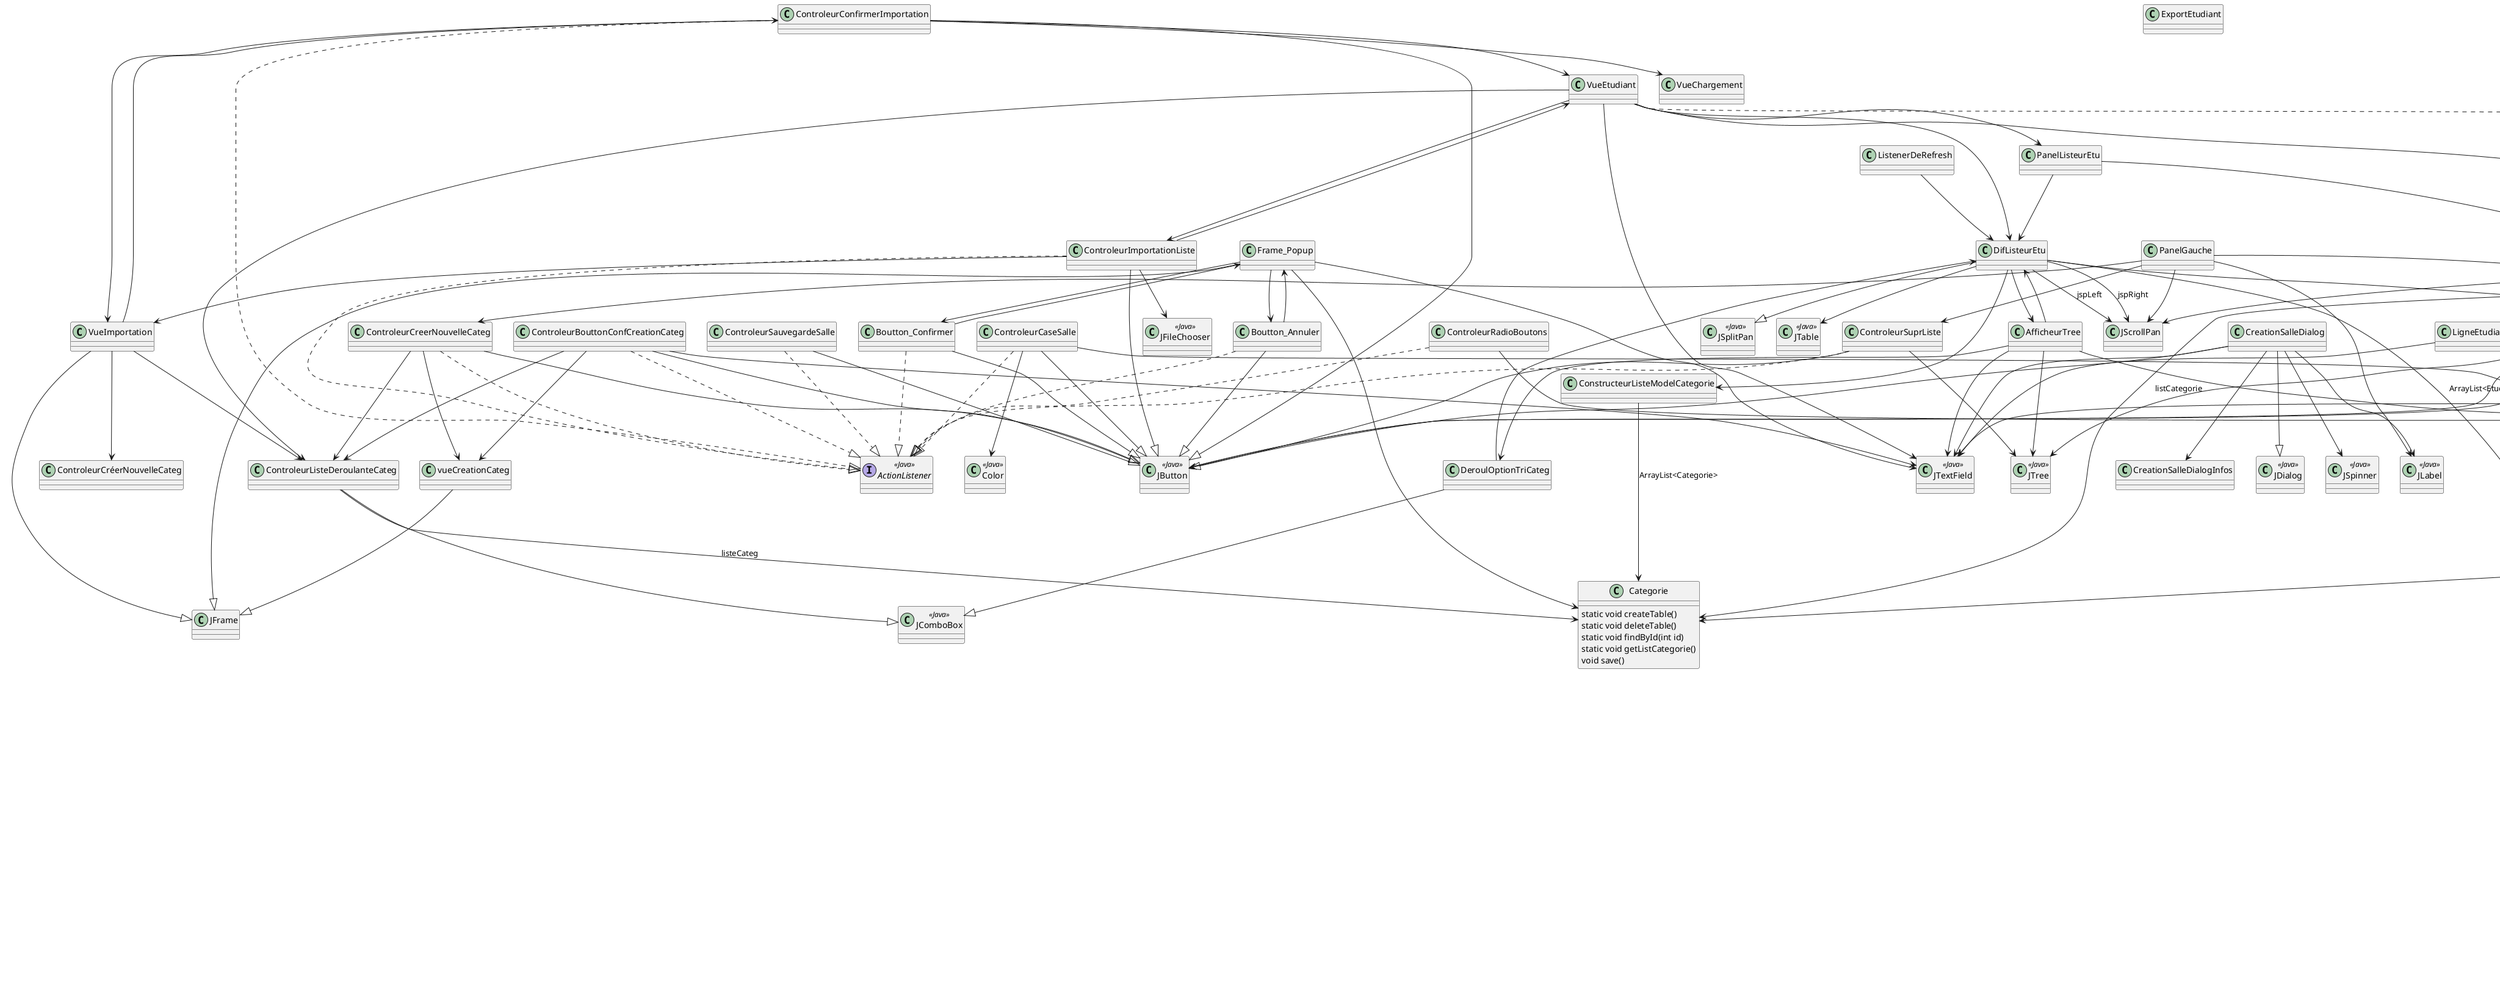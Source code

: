 @startuml

class ListeurCategorie
class ListeurSalle
class PanelListeurCategorie
class ControleurExamen

class JPanel <<Java>>
class JScrollPane <<Java>>
interface MouseListener <<Java>>

Class Categorie{
    static void createTable()
    static void deleteTable()
    static void findById(int id)
    static void getListCategorie()
    void save()
}

ListeurCategorie --|> JPanel
ListeurCategorie --> ControleurExamen
ListeurCategorie --> JScrollPane
ListeurCategorie --> PanelListeurCategorie
ListeurCategorie --> Categorie :listCategorie
ListeurCategorie --> PanelListeurCategorie : liste_PanelListeur

ListeurSalle --|> JPanel
ListeurSalle --> ControleurExamen
ListeurSalle --> JScrollPane

PanelListeurCategorie --|> JPanel
PanelListeurCategorie --> ListeurCategorie
PanelListeurCategorie --> JPanel : list_jp_groupe
PanelListeurCategorie --> MouseListener
PanelListeurCategorie --> Categorie


class ControleurCaseSalle
class ControleurRadioBoutons
class ControleurSauvegardeSalle
class ControleurBoutonsPartieSalle
class Salle

class JButton <<Java>>
class Color <<Java>>
interface ActionListener <<Java>>

ControleurCaseSalle --|> JButton
ControleurCaseSalle ..|> ActionListener
ControleurCaseSalle --> Color
ControleurCaseSalle --> Salle : modele

ControleurRadioBoutons --|> JPanel
ControleurRadioBoutons ..|> ActionListener

ControleurSauvegardeSalle --|> JButton
ControleurSauvegardeSalle ..|> ActionListener

ControleurBoutonsPartieSalle --|> JPanel
ControleurBoutonsPartieSalle --> JButton
ControleurBoutonsPartieSalle --> Salle : modele

class ControleurBouttonConfCreationCateg
class ControleurConfirmerImportation
class ControleurCreerNouvelleCateg
class ControleurImportationListe
class ControleurListeDeroulanteCateg
class DeroulOptionTriCateg
class vueCreationCateg
class VueImportation
class VueEtudiant
class VueChargement
class DifListeurEtu

class JTextField <<Java>>
class JFileChooser <<Java>>
class JComboBox <<Java>>

ControleurBouttonConfCreationCateg --|> JButton
ControleurBouttonConfCreationCateg ..|> ActionListener
ControleurBouttonConfCreationCateg --> JTextField
ControleurBouttonConfCreationCateg --> vueCreationCateg
ControleurBouttonConfCreationCateg --> ControleurListeDeroulanteCateg

ControleurConfirmerImportation --|> JButton
ControleurConfirmerImportation ..|> ActionListener
ControleurConfirmerImportation --> VueImportation
ControleurConfirmerImportation --> VueEtudiant
ControleurConfirmerImportation --> VueChargement

ControleurCreerNouvelleCateg --|> JButton
ControleurCreerNouvelleCateg ..|> ActionListener
ControleurCreerNouvelleCateg --> vueCreationCateg
ControleurCreerNouvelleCateg --> ControleurListeDeroulanteCateg

ControleurImportationListe --|> JButton
ControleurImportationListe ..|> ActionListener
ControleurImportationListe --> VueImportation
ControleurImportationListe --> JFileChooser
ControleurImportationListe --> VueEtudiant

ControleurListeDeroulanteCateg --|> JComboBox
ControleurListeDeroulanteCateg --> Categorie : listeCateg

DeroulOptionTriCateg --|> JComboBox
DeroulOptionTriCateg --> DifListeurEtu

class Examen
class HashMap <<Java>>

ControleurExamen --> Examen
ControleurExamen --> JButton
ControleurExamen --> HashMap : HashMap<JButton,Groupe>
ControleurExamen --> HashMap : HashMap<JButton,Categorie>
ControleurExamen --> JTextField
ControleurExamen --> Groupe : ArrayList<ArrayList<Groupe>>

class ConstructeurDataEtudiant
class ConstructeurListeModelCategorie
class ControleurSuprListe
class ListenerDeRefresh

class JTree <<Java>>

ConstructeurDataEtudiant --> Groupe : ArrayList<Groupe>

ConstructeurListeModelCategorie --> Categorie : ArrayList<Categorie>

ControleurSuprListe --|> JButton
ControleurSuprListe ..|> ActionListener
ControleurSuprListe --> JTree

ListenerDeRefresh --> DifListeurEtu

class AfficheurTree
class LigneEtudiant
class PanelCheckBox
class PanelListeurEtu

class JSplitPan <<Java>>
class JTable <<Java>>
class JLabel <<Java>>

AfficheurTree --|> JPanel
AfficheurTree --> JTree
AfficheurTree --> DifListeurEtu
AfficheurTree --> DeroulOptionTriCateg
AfficheurTree --> JTextField

DifListeurEtu --|> JSplitPan
DifListeurEtu --> JScrollPan : jspLeft
DifListeurEtu -->JScrollPan : jspRight
DifListeurEtu --> ConstructeurListeModelCategorie
DifListeurEtu --> ConstructeurDataEtudiant
DifListeurEtu --> JTable
DifListeurEtu --> AfficheurTree
DifListeurEtu --> Etudiant : ArrayList<Etudiant>

LigneEtudiant --|> JPanel
LigneEtudiant --> Etudiant
LigneEtudiant --> JTextField

PanelCheckBox --|> JPanel
PanelCheckBox --> JTree

PanelGauche --|> JPanel
PanelGauche --> JScrollPan
PanelGauche --> JLabel
PanelGauche --> ControleurSuprListe
PanelGauche --> ControleurCreerNouvelleCateg

PanelListeurEtu --|> JPanel
PanelListeurEtu --> DifListeurEtu


class DBConnection <<Active Record>>{
static synchronized Connection getConnection()
static void setNomDb()
}

class Connection <<Java>>

class Etudiant <<Active Record>>{
static void createTable()
static void deleteTable()
static void findById()
void save()
void delete()
}

class EtudiantGroupe <<Active Record>>{
static void createTable()
static void deleteTable()
static void ajouterEtudiantAUnGroupe(IdEtudiant,IdGroupe)
static void listeGroupePourEtudiant(idEtudiant)
}

class Groupe <<Active Record>>{
static void createTable()
static void deleteTable()
static Groupe findById(int id)
static ArrayList<Groupe> listGroupe()
void delete()
void save()
}

class GroupeCategorie <<Active Record>>{
static void createTable()
static void deleteTable()
static listGroupePourCategorieiD(idCategorie)
}

class Particularite <<Active Record>>{
static void createTable()
static void deleteTable()
void save()
void delete()
Particularite findById()
}

class ParticulariteEtudiant <<Active Record>>{
static void createTable()
static void deleteTable()
void listParticularitePourEtudiant(idEtudiant)
}

class Place <<Active Record>>{
static void createTable()
static void deleteTable()
void save()
void delete()
static Place findById(idPlace)
}

class Salle <<Active Record>>{
static void createTable()
static void deleteTable()
void save()
void delete()
static Salle findById(idSalle)
}

class TypePlace <<Active Record>>{
static void createTable()
static void deleteTable()
void save()
void delete()
TypePlace findById(idTypePlace)
}

interface Comparable <<Java>>
class Observable <<Java>>
TypePlace --> DBConnection
Place --> DBConnection
EtudiantGroupe --> DBConnection
GroupeCategorie--> DBConnection
Particularite --> DBConnection
ParticulariteEtudiant --> DBConnection
Salle --|> Observable
Salle --> Place : "places"
Salle --> DBConnection
Etudiant ..|> Comparable
DBConnection --> Connection

class ExportEtudiant
class ImportEtudiant

Examen --> Etudiant : "HashMap<Etudiant,String>"
Examen --> Salle : "ArrayList<Salle>"
Examen --> Place : "HashMap<Salle, HashMap<Place, Etudiant>>"
Examen --|> Observable

class Boutton_Annuler
class Boutton_Confirmer
class Frame_Popup

Boutton_Annuler --|> JButton
Boutton_Annuler ..|> ActionListener
Boutton_Annuler --> Frame_Popup

Boutton_Confirmer --|> JButton
Boutton_Confirmer ..|> ActionListener
Boutton_Confirmer --> Frame_Popup

Frame_Popup --|> JFrame
Frame_Popup --> Categorie
Frame_Popup --> JTextField
Frame_Popup --> Boutton_Confirmer
Frame_Popup --> Boutton_Annuler

class Indicateur

class CreationSalleDialog
class CreationSalleDialogInfos

class JDialog <<Java>>
class JSpinner <<Java>>

CreationSalleDialog --|> JDialog
CreationSalleDialog --> CreationSalleDialogInfos
CreationSalleDialog --> JTextField
CreationSalleDialog --> JLabel
CreationSalleDialog --> JSpinner
CreationSalleDialog --> JButton
Indicateur--|> JPanel

class TabbedPanDesign
class BasicTabbedPaneUI <<Java>>

TabbedPanDesign --|> BasicTabbedPaneUI

class VueOngletModules
class VueSalle

VueOngletModules --|> JPanel
VueOngletModules ..|> Observer
VueOngletModules --> JTabbedPan
VueOngletModules --> VueExamen
VueOngletModules --> VueSalle

VueSalle --|> JPanel
VueSalle ..|> Observer
VueSalle --> JScrollPan
VueSalle --> JPanel
VueSalle --> Salle

vueCreationCateg --|> JFrame
VueEtudiant --|> JPanel
VueEtudiant ..|> Observer
VueEtudiant --> ControleurImportationListe
VueEtudiant --> ControleurListeDeroulanteCateg
VueEtudiant --> DifListeurEtu
VueEtudiant --> PanelListeurEtu
VueEtudiant --> JTextField

VueImportation --|> JFrame
VueImportation --> ControleurConfirmerImportation
VueImportation --> ControleurCréerNouvelleCateg
VueImportation --> ControleurListeDeroulanteCateg

class VueContrainte
class VueCreation
class VueGroupeParticipant
class VueInfoExamen
class VueSallePriorite

VueContrainte --|> JPanel
VueCreation --|> JPanel
VueCreation --> ControleurExamen
VueCreation --> VueInfoExamen
VueCreation --> VueGroupeParticipant
VueCreation --> VueSallePriorite
VueCreation --> VueContrainte

VueExamen --|> JPanel
VueExamen ..|> Observer
VueExamen --> Examen
VueExamen --> ControleurExamen
VueGroupeParticipant --|> JPanel
VueGroupeParticipant --> ControleurExamen
VueGroupeParticipant --> ListeurCategorie
VueInfoExamen --|> JPanel
VueInfoExamen --> Examen
VueInfoExamen --> ControleurExamen
VueSallePriorite --|> JPanel
VueSallePriorite --> ControleurExamen




















@enduml
